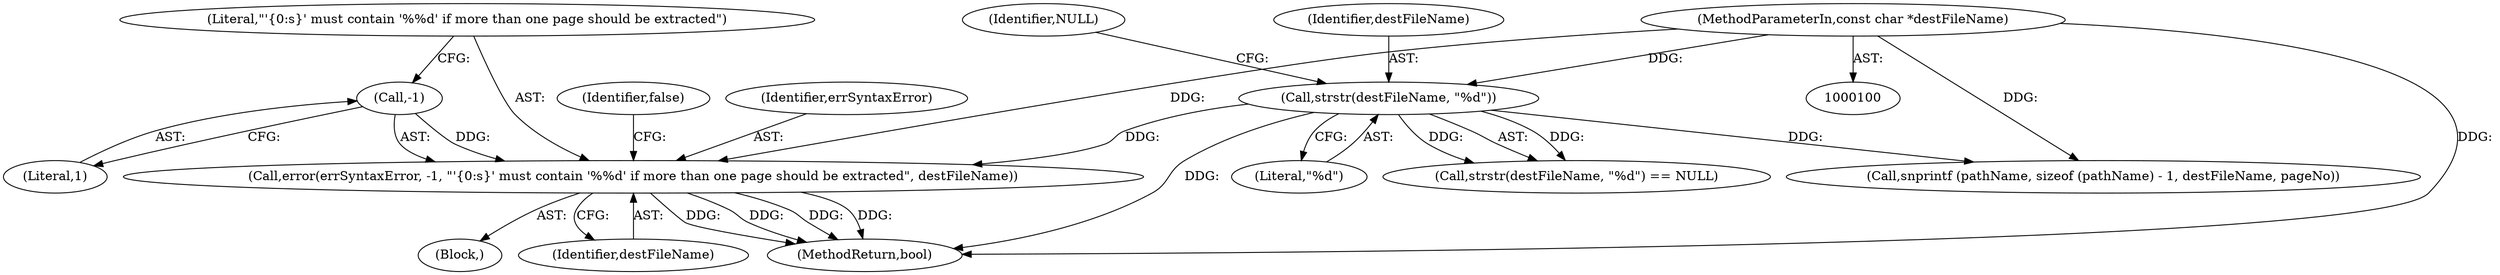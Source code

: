 digraph "0_poppler_b8682d868ddf7f741e93b791588af0932893f95c@pointer" {
"1000167" [label="(Call,error(errSyntaxError, -1, \"'{0:s}' must contain '%%d' if more than one page should be extracted\", destFileName))"];
"1000169" [label="(Call,-1)"];
"1000162" [label="(Call,strstr(destFileName, \"%d\"))"];
"1000102" [label="(MethodParameterIn,const char *destFileName)"];
"1000102" [label="(MethodParameterIn,const char *destFileName)"];
"1000186" [label="(Call,snprintf (pathName, sizeof (pathName) - 1, destFileName, pageNo))"];
"1000172" [label="(Identifier,destFileName)"];
"1000162" [label="(Call,strstr(destFileName, \"%d\"))"];
"1000174" [label="(Identifier,false)"];
"1000170" [label="(Literal,1)"];
"1000164" [label="(Literal,\"%d\")"];
"1000161" [label="(Call,strstr(destFileName, \"%d\") == NULL)"];
"1000168" [label="(Identifier,errSyntaxError)"];
"1000166" [label="(Block,)"];
"1000167" [label="(Call,error(errSyntaxError, -1, \"'{0:s}' must contain '%%d' if more than one page should be extracted\", destFileName))"];
"1000222" [label="(MethodReturn,bool)"];
"1000165" [label="(Identifier,NULL)"];
"1000163" [label="(Identifier,destFileName)"];
"1000171" [label="(Literal,\"'{0:s}' must contain '%%d' if more than one page should be extracted\")"];
"1000169" [label="(Call,-1)"];
"1000167" -> "1000166"  [label="AST: "];
"1000167" -> "1000172"  [label="CFG: "];
"1000168" -> "1000167"  [label="AST: "];
"1000169" -> "1000167"  [label="AST: "];
"1000171" -> "1000167"  [label="AST: "];
"1000172" -> "1000167"  [label="AST: "];
"1000174" -> "1000167"  [label="CFG: "];
"1000167" -> "1000222"  [label="DDG: "];
"1000167" -> "1000222"  [label="DDG: "];
"1000167" -> "1000222"  [label="DDG: "];
"1000167" -> "1000222"  [label="DDG: "];
"1000169" -> "1000167"  [label="DDG: "];
"1000162" -> "1000167"  [label="DDG: "];
"1000102" -> "1000167"  [label="DDG: "];
"1000169" -> "1000170"  [label="CFG: "];
"1000170" -> "1000169"  [label="AST: "];
"1000171" -> "1000169"  [label="CFG: "];
"1000162" -> "1000161"  [label="AST: "];
"1000162" -> "1000164"  [label="CFG: "];
"1000163" -> "1000162"  [label="AST: "];
"1000164" -> "1000162"  [label="AST: "];
"1000165" -> "1000162"  [label="CFG: "];
"1000162" -> "1000222"  [label="DDG: "];
"1000162" -> "1000161"  [label="DDG: "];
"1000162" -> "1000161"  [label="DDG: "];
"1000102" -> "1000162"  [label="DDG: "];
"1000162" -> "1000186"  [label="DDG: "];
"1000102" -> "1000100"  [label="AST: "];
"1000102" -> "1000222"  [label="DDG: "];
"1000102" -> "1000186"  [label="DDG: "];
}
